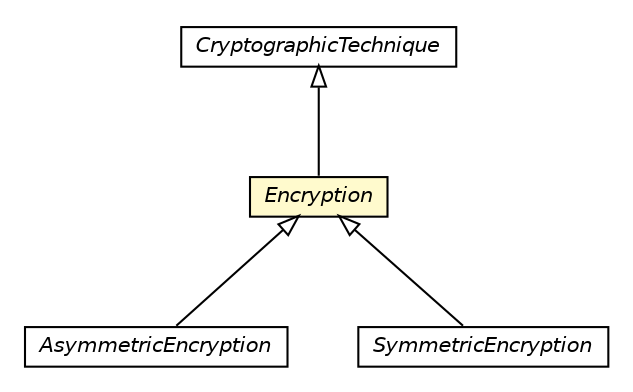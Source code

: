 #!/usr/local/bin/dot
#
# Class diagram 
# Generated by UMLGraph version R5_6-24-gf6e263 (http://www.umlgraph.org/)
#

digraph G {
	edge [fontname="Helvetica",fontsize=10,labelfontname="Helvetica",labelfontsize=10];
	node [fontname="Helvetica",fontsize=10,shape=plaintext];
	nodesep=0.25;
	ranksep=0.5;
	// org.universAAL.ontology.cryptographic.AsymmetricEncryption
	c156282 [label=<<table title="org.universAAL.ontology.cryptographic.AsymmetricEncryption" border="0" cellborder="1" cellspacing="0" cellpadding="2" port="p" href="./AsymmetricEncryption.html">
		<tr><td><table border="0" cellspacing="0" cellpadding="1">
<tr><td align="center" balign="center"><font face="Helvetica-Oblique"> AsymmetricEncryption </font></td></tr>
		</table></td></tr>
		</table>>, URL="./AsymmetricEncryption.html", fontname="Helvetica", fontcolor="black", fontsize=10.0];
	// org.universAAL.ontology.cryptographic.CryptographicTechnique
	c156293 [label=<<table title="org.universAAL.ontology.cryptographic.CryptographicTechnique" border="0" cellborder="1" cellspacing="0" cellpadding="2" port="p" href="./CryptographicTechnique.html">
		<tr><td><table border="0" cellspacing="0" cellpadding="1">
<tr><td align="center" balign="center"><font face="Helvetica-Oblique"> CryptographicTechnique </font></td></tr>
		</table></td></tr>
		</table>>, URL="./CryptographicTechnique.html", fontname="Helvetica", fontcolor="black", fontsize=10.0];
	// org.universAAL.ontology.cryptographic.Encryption
	c156294 [label=<<table title="org.universAAL.ontology.cryptographic.Encryption" border="0" cellborder="1" cellspacing="0" cellpadding="2" port="p" bgcolor="lemonChiffon" href="./Encryption.html">
		<tr><td><table border="0" cellspacing="0" cellpadding="1">
<tr><td align="center" balign="center"><font face="Helvetica-Oblique"> Encryption </font></td></tr>
		</table></td></tr>
		</table>>, URL="./Encryption.html", fontname="Helvetica", fontcolor="black", fontsize=10.0];
	// org.universAAL.ontology.cryptographic.SymmetricEncryption
	c156295 [label=<<table title="org.universAAL.ontology.cryptographic.SymmetricEncryption" border="0" cellborder="1" cellspacing="0" cellpadding="2" port="p" href="./SymmetricEncryption.html">
		<tr><td><table border="0" cellspacing="0" cellpadding="1">
<tr><td align="center" balign="center"><font face="Helvetica-Oblique"> SymmetricEncryption </font></td></tr>
		</table></td></tr>
		</table>>, URL="./SymmetricEncryption.html", fontname="Helvetica", fontcolor="black", fontsize=10.0];
	//org.universAAL.ontology.cryptographic.AsymmetricEncryption extends org.universAAL.ontology.cryptographic.Encryption
	c156294:p -> c156282:p [dir=back,arrowtail=empty];
	//org.universAAL.ontology.cryptographic.Encryption extends org.universAAL.ontology.cryptographic.CryptographicTechnique
	c156293:p -> c156294:p [dir=back,arrowtail=empty];
	//org.universAAL.ontology.cryptographic.SymmetricEncryption extends org.universAAL.ontology.cryptographic.Encryption
	c156294:p -> c156295:p [dir=back,arrowtail=empty];
}

